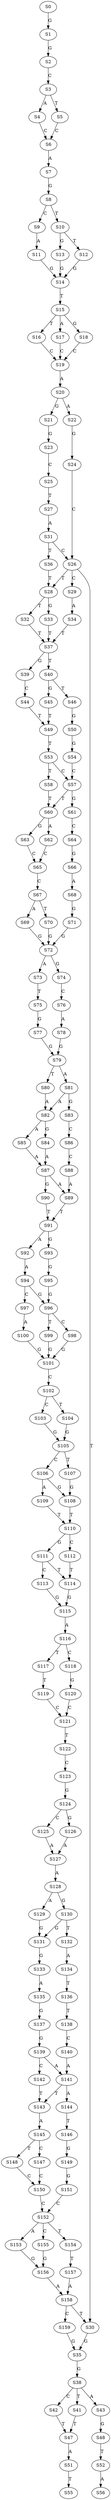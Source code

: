 strict digraph  {
	S0 -> S1 [ label = G ];
	S1 -> S2 [ label = G ];
	S2 -> S3 [ label = C ];
	S3 -> S4 [ label = A ];
	S3 -> S5 [ label = T ];
	S4 -> S6 [ label = C ];
	S5 -> S6 [ label = C ];
	S6 -> S7 [ label = A ];
	S7 -> S8 [ label = G ];
	S8 -> S9 [ label = C ];
	S8 -> S10 [ label = T ];
	S9 -> S11 [ label = A ];
	S10 -> S12 [ label = T ];
	S10 -> S13 [ label = G ];
	S11 -> S14 [ label = G ];
	S12 -> S14 [ label = G ];
	S13 -> S14 [ label = G ];
	S14 -> S15 [ label = T ];
	S15 -> S16 [ label = T ];
	S15 -> S17 [ label = A ];
	S15 -> S18 [ label = G ];
	S16 -> S19 [ label = C ];
	S17 -> S19 [ label = C ];
	S18 -> S19 [ label = C ];
	S19 -> S20 [ label = A ];
	S20 -> S21 [ label = G ];
	S20 -> S22 [ label = A ];
	S21 -> S23 [ label = G ];
	S22 -> S24 [ label = G ];
	S23 -> S25 [ label = C ];
	S24 -> S26 [ label = C ];
	S25 -> S27 [ label = T ];
	S26 -> S28 [ label = T ];
	S26 -> S29 [ label = C ];
	S26 -> S30 [ label = T ];
	S27 -> S31 [ label = A ];
	S28 -> S32 [ label = T ];
	S28 -> S33 [ label = G ];
	S29 -> S34 [ label = A ];
	S30 -> S35 [ label = G ];
	S31 -> S26 [ label = C ];
	S31 -> S36 [ label = T ];
	S32 -> S37 [ label = T ];
	S33 -> S37 [ label = T ];
	S34 -> S37 [ label = T ];
	S35 -> S38 [ label = G ];
	S36 -> S28 [ label = T ];
	S37 -> S39 [ label = G ];
	S37 -> S40 [ label = T ];
	S38 -> S41 [ label = T ];
	S38 -> S42 [ label = C ];
	S38 -> S43 [ label = A ];
	S39 -> S44 [ label = C ];
	S40 -> S45 [ label = G ];
	S40 -> S46 [ label = T ];
	S41 -> S47 [ label = T ];
	S42 -> S47 [ label = T ];
	S43 -> S48 [ label = G ];
	S44 -> S49 [ label = T ];
	S45 -> S49 [ label = T ];
	S46 -> S50 [ label = G ];
	S47 -> S51 [ label = A ];
	S48 -> S52 [ label = T ];
	S49 -> S53 [ label = T ];
	S50 -> S54 [ label = G ];
	S51 -> S55 [ label = T ];
	S52 -> S56 [ label = A ];
	S53 -> S57 [ label = C ];
	S53 -> S58 [ label = T ];
	S54 -> S57 [ label = C ];
	S57 -> S60 [ label = T ];
	S57 -> S61 [ label = G ];
	S58 -> S60 [ label = T ];
	S60 -> S62 [ label = A ];
	S60 -> S63 [ label = G ];
	S61 -> S64 [ label = C ];
	S62 -> S65 [ label = C ];
	S63 -> S65 [ label = C ];
	S64 -> S66 [ label = G ];
	S65 -> S67 [ label = C ];
	S66 -> S68 [ label = A ];
	S67 -> S69 [ label = A ];
	S67 -> S70 [ label = T ];
	S68 -> S71 [ label = G ];
	S69 -> S72 [ label = G ];
	S70 -> S72 [ label = G ];
	S71 -> S72 [ label = G ];
	S72 -> S73 [ label = A ];
	S72 -> S74 [ label = G ];
	S73 -> S75 [ label = T ];
	S74 -> S76 [ label = C ];
	S75 -> S77 [ label = G ];
	S76 -> S78 [ label = A ];
	S77 -> S79 [ label = G ];
	S78 -> S79 [ label = G ];
	S79 -> S80 [ label = T ];
	S79 -> S81 [ label = A ];
	S80 -> S82 [ label = A ];
	S81 -> S82 [ label = A ];
	S81 -> S83 [ label = G ];
	S82 -> S84 [ label = G ];
	S82 -> S85 [ label = A ];
	S83 -> S86 [ label = C ];
	S84 -> S87 [ label = A ];
	S85 -> S87 [ label = A ];
	S86 -> S88 [ label = C ];
	S87 -> S89 [ label = A ];
	S87 -> S90 [ label = G ];
	S88 -> S89 [ label = A ];
	S89 -> S91 [ label = T ];
	S90 -> S91 [ label = T ];
	S91 -> S92 [ label = A ];
	S91 -> S93 [ label = G ];
	S92 -> S94 [ label = A ];
	S93 -> S95 [ label = G ];
	S94 -> S96 [ label = G ];
	S94 -> S97 [ label = C ];
	S95 -> S96 [ label = G ];
	S96 -> S98 [ label = C ];
	S96 -> S99 [ label = T ];
	S97 -> S100 [ label = A ];
	S98 -> S101 [ label = G ];
	S99 -> S101 [ label = G ];
	S100 -> S101 [ label = G ];
	S101 -> S102 [ label = C ];
	S102 -> S103 [ label = C ];
	S102 -> S104 [ label = T ];
	S103 -> S105 [ label = G ];
	S104 -> S105 [ label = G ];
	S105 -> S106 [ label = C ];
	S105 -> S107 [ label = T ];
	S106 -> S108 [ label = G ];
	S106 -> S109 [ label = A ];
	S107 -> S108 [ label = G ];
	S108 -> S110 [ label = T ];
	S109 -> S110 [ label = T ];
	S110 -> S111 [ label = G ];
	S110 -> S112 [ label = C ];
	S111 -> S113 [ label = C ];
	S111 -> S114 [ label = T ];
	S112 -> S114 [ label = T ];
	S113 -> S115 [ label = G ];
	S114 -> S115 [ label = G ];
	S115 -> S116 [ label = A ];
	S116 -> S117 [ label = T ];
	S116 -> S118 [ label = C ];
	S117 -> S119 [ label = T ];
	S118 -> S120 [ label = G ];
	S119 -> S121 [ label = C ];
	S120 -> S121 [ label = C ];
	S121 -> S122 [ label = T ];
	S122 -> S123 [ label = C ];
	S123 -> S124 [ label = G ];
	S124 -> S125 [ label = C ];
	S124 -> S126 [ label = G ];
	S125 -> S127 [ label = A ];
	S126 -> S127 [ label = A ];
	S127 -> S128 [ label = A ];
	S128 -> S129 [ label = A ];
	S128 -> S130 [ label = G ];
	S129 -> S131 [ label = G ];
	S130 -> S131 [ label = G ];
	S130 -> S132 [ label = T ];
	S131 -> S133 [ label = G ];
	S132 -> S134 [ label = A ];
	S133 -> S135 [ label = A ];
	S134 -> S136 [ label = T ];
	S135 -> S137 [ label = G ];
	S136 -> S138 [ label = T ];
	S137 -> S139 [ label = G ];
	S138 -> S140 [ label = C ];
	S139 -> S141 [ label = A ];
	S139 -> S142 [ label = C ];
	S140 -> S141 [ label = A ];
	S141 -> S143 [ label = T ];
	S141 -> S144 [ label = A ];
	S142 -> S143 [ label = T ];
	S143 -> S145 [ label = A ];
	S144 -> S146 [ label = T ];
	S145 -> S147 [ label = C ];
	S145 -> S148 [ label = T ];
	S146 -> S149 [ label = G ];
	S147 -> S150 [ label = C ];
	S148 -> S150 [ label = C ];
	S149 -> S151 [ label = G ];
	S150 -> S152 [ label = C ];
	S151 -> S152 [ label = C ];
	S152 -> S153 [ label = A ];
	S152 -> S154 [ label = T ];
	S152 -> S155 [ label = C ];
	S153 -> S156 [ label = G ];
	S154 -> S157 [ label = T ];
	S155 -> S156 [ label = G ];
	S156 -> S158 [ label = A ];
	S157 -> S158 [ label = A ];
	S158 -> S159 [ label = C ];
	S158 -> S30 [ label = T ];
	S159 -> S35 [ label = G ];
}
